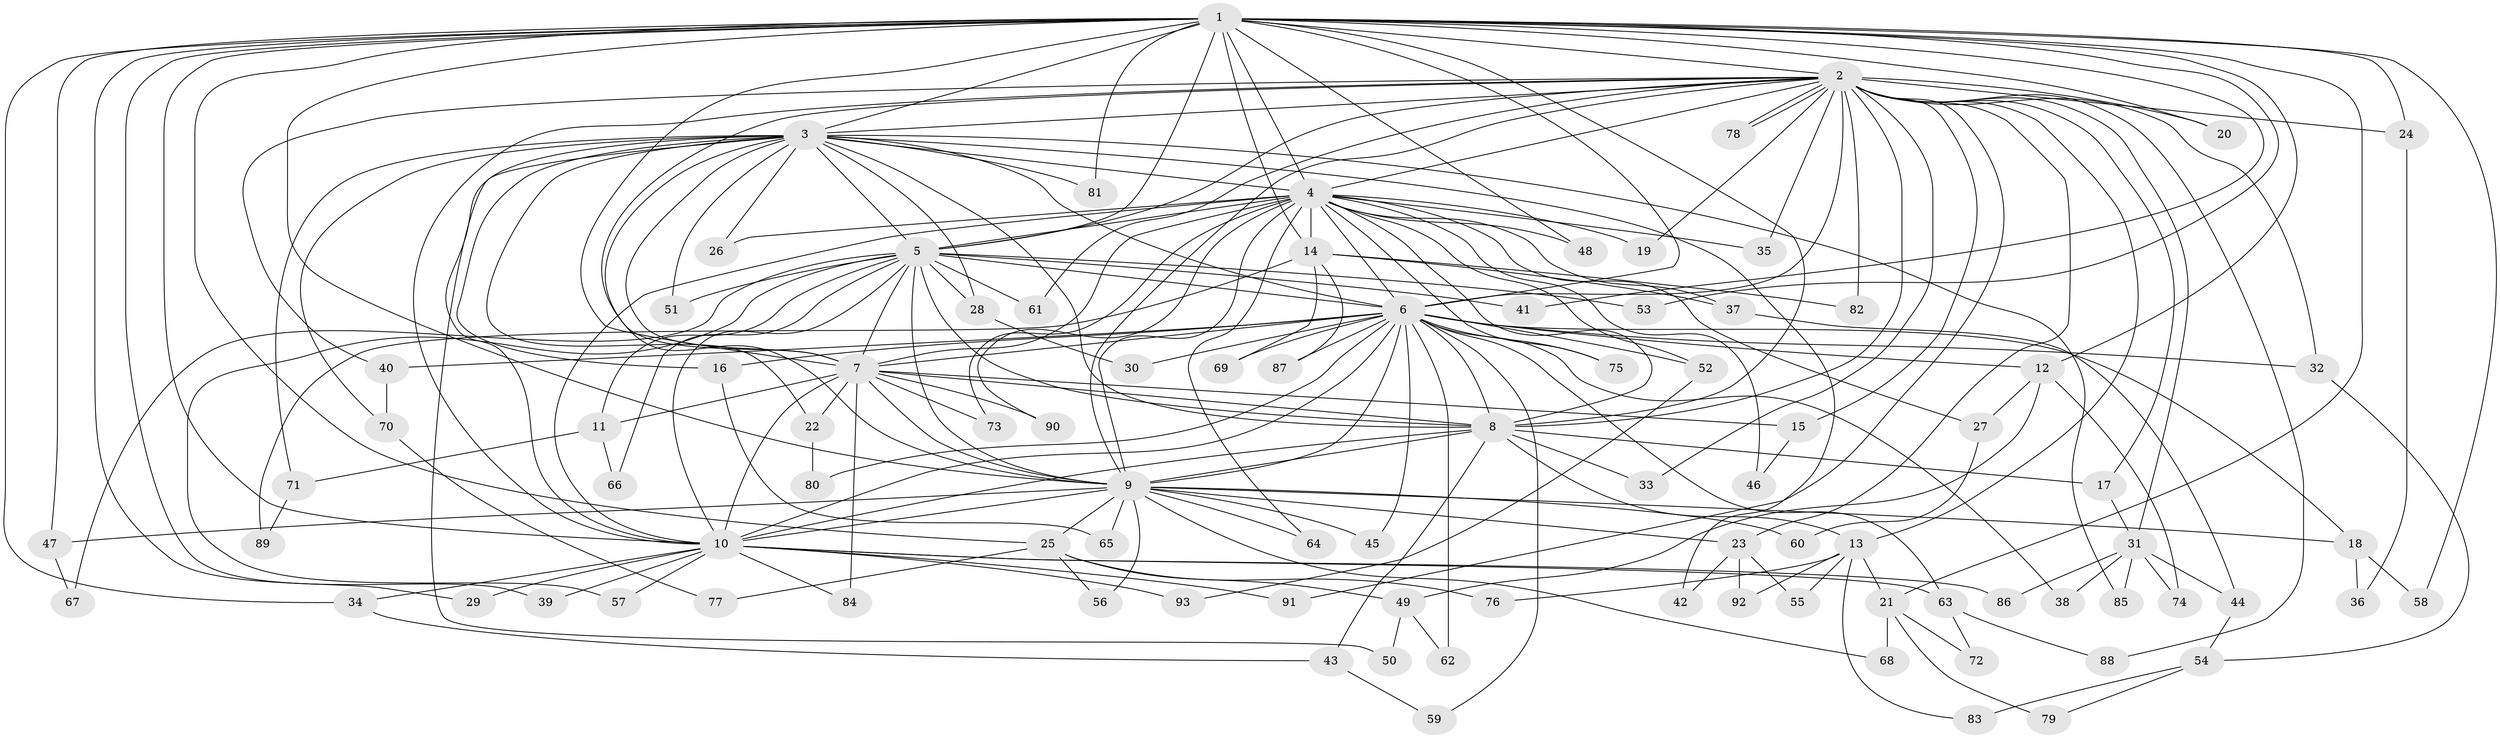// coarse degree distribution, {33: 0.02127659574468085, 2: 0.425531914893617, 1: 0.0425531914893617, 3: 0.1702127659574468, 10: 0.02127659574468085, 15: 0.06382978723404255, 5: 0.0425531914893617, 16: 0.02127659574468085, 6: 0.06382978723404255, 18: 0.02127659574468085, 8: 0.02127659574468085, 4: 0.0425531914893617, 17: 0.02127659574468085, 9: 0.02127659574468085}
// Generated by graph-tools (version 1.1) at 2025/46/03/06/25 01:46:56]
// undirected, 93 vertices, 211 edges
graph export_dot {
graph [start="1"]
  node [color=gray90,style=filled];
  1;
  2;
  3;
  4;
  5;
  6;
  7;
  8;
  9;
  10;
  11;
  12;
  13;
  14;
  15;
  16;
  17;
  18;
  19;
  20;
  21;
  22;
  23;
  24;
  25;
  26;
  27;
  28;
  29;
  30;
  31;
  32;
  33;
  34;
  35;
  36;
  37;
  38;
  39;
  40;
  41;
  42;
  43;
  44;
  45;
  46;
  47;
  48;
  49;
  50;
  51;
  52;
  53;
  54;
  55;
  56;
  57;
  58;
  59;
  60;
  61;
  62;
  63;
  64;
  65;
  66;
  67;
  68;
  69;
  70;
  71;
  72;
  73;
  74;
  75;
  76;
  77;
  78;
  79;
  80;
  81;
  82;
  83;
  84;
  85;
  86;
  87;
  88;
  89;
  90;
  91;
  92;
  93;
  1 -- 2;
  1 -- 3;
  1 -- 4;
  1 -- 5;
  1 -- 6;
  1 -- 7;
  1 -- 8;
  1 -- 9;
  1 -- 10;
  1 -- 12;
  1 -- 14;
  1 -- 20;
  1 -- 21;
  1 -- 24;
  1 -- 25;
  1 -- 29;
  1 -- 34;
  1 -- 39;
  1 -- 41;
  1 -- 47;
  1 -- 48;
  1 -- 53;
  1 -- 58;
  1 -- 81;
  2 -- 3;
  2 -- 4;
  2 -- 5;
  2 -- 6;
  2 -- 7;
  2 -- 8;
  2 -- 9;
  2 -- 10;
  2 -- 13;
  2 -- 15;
  2 -- 17;
  2 -- 19;
  2 -- 20;
  2 -- 23;
  2 -- 24;
  2 -- 31;
  2 -- 32;
  2 -- 33;
  2 -- 35;
  2 -- 40;
  2 -- 61;
  2 -- 78;
  2 -- 78;
  2 -- 82;
  2 -- 88;
  2 -- 91;
  3 -- 4;
  3 -- 5;
  3 -- 6;
  3 -- 7;
  3 -- 8;
  3 -- 9;
  3 -- 10;
  3 -- 16;
  3 -- 22;
  3 -- 26;
  3 -- 28;
  3 -- 42;
  3 -- 50;
  3 -- 51;
  3 -- 70;
  3 -- 71;
  3 -- 81;
  3 -- 85;
  4 -- 5;
  4 -- 6;
  4 -- 7;
  4 -- 8;
  4 -- 9;
  4 -- 10;
  4 -- 14;
  4 -- 19;
  4 -- 26;
  4 -- 27;
  4 -- 35;
  4 -- 37;
  4 -- 46;
  4 -- 48;
  4 -- 52;
  4 -- 64;
  4 -- 73;
  4 -- 75;
  4 -- 90;
  5 -- 6;
  5 -- 7;
  5 -- 8;
  5 -- 9;
  5 -- 10;
  5 -- 11;
  5 -- 28;
  5 -- 41;
  5 -- 51;
  5 -- 53;
  5 -- 57;
  5 -- 61;
  5 -- 66;
  5 -- 67;
  6 -- 7;
  6 -- 8;
  6 -- 9;
  6 -- 10;
  6 -- 12;
  6 -- 16;
  6 -- 18;
  6 -- 30;
  6 -- 32;
  6 -- 38;
  6 -- 40;
  6 -- 45;
  6 -- 52;
  6 -- 59;
  6 -- 62;
  6 -- 63;
  6 -- 69;
  6 -- 75;
  6 -- 80;
  6 -- 87;
  7 -- 8;
  7 -- 9;
  7 -- 10;
  7 -- 11;
  7 -- 15;
  7 -- 22;
  7 -- 73;
  7 -- 84;
  7 -- 90;
  8 -- 9;
  8 -- 10;
  8 -- 13;
  8 -- 17;
  8 -- 33;
  8 -- 43;
  9 -- 10;
  9 -- 18;
  9 -- 23;
  9 -- 25;
  9 -- 45;
  9 -- 47;
  9 -- 56;
  9 -- 60;
  9 -- 64;
  9 -- 65;
  9 -- 68;
  10 -- 29;
  10 -- 34;
  10 -- 39;
  10 -- 57;
  10 -- 63;
  10 -- 84;
  10 -- 86;
  10 -- 91;
  10 -- 93;
  11 -- 66;
  11 -- 71;
  12 -- 27;
  12 -- 49;
  12 -- 74;
  13 -- 21;
  13 -- 55;
  13 -- 76;
  13 -- 83;
  13 -- 92;
  14 -- 37;
  14 -- 69;
  14 -- 82;
  14 -- 87;
  14 -- 89;
  15 -- 46;
  16 -- 65;
  17 -- 31;
  18 -- 36;
  18 -- 58;
  21 -- 68;
  21 -- 72;
  21 -- 79;
  22 -- 80;
  23 -- 42;
  23 -- 55;
  23 -- 92;
  24 -- 36;
  25 -- 49;
  25 -- 56;
  25 -- 76;
  25 -- 77;
  27 -- 60;
  28 -- 30;
  31 -- 38;
  31 -- 44;
  31 -- 74;
  31 -- 85;
  31 -- 86;
  32 -- 54;
  34 -- 43;
  37 -- 44;
  40 -- 70;
  43 -- 59;
  44 -- 54;
  47 -- 67;
  49 -- 50;
  49 -- 62;
  52 -- 93;
  54 -- 79;
  54 -- 83;
  63 -- 72;
  63 -- 88;
  70 -- 77;
  71 -- 89;
}
